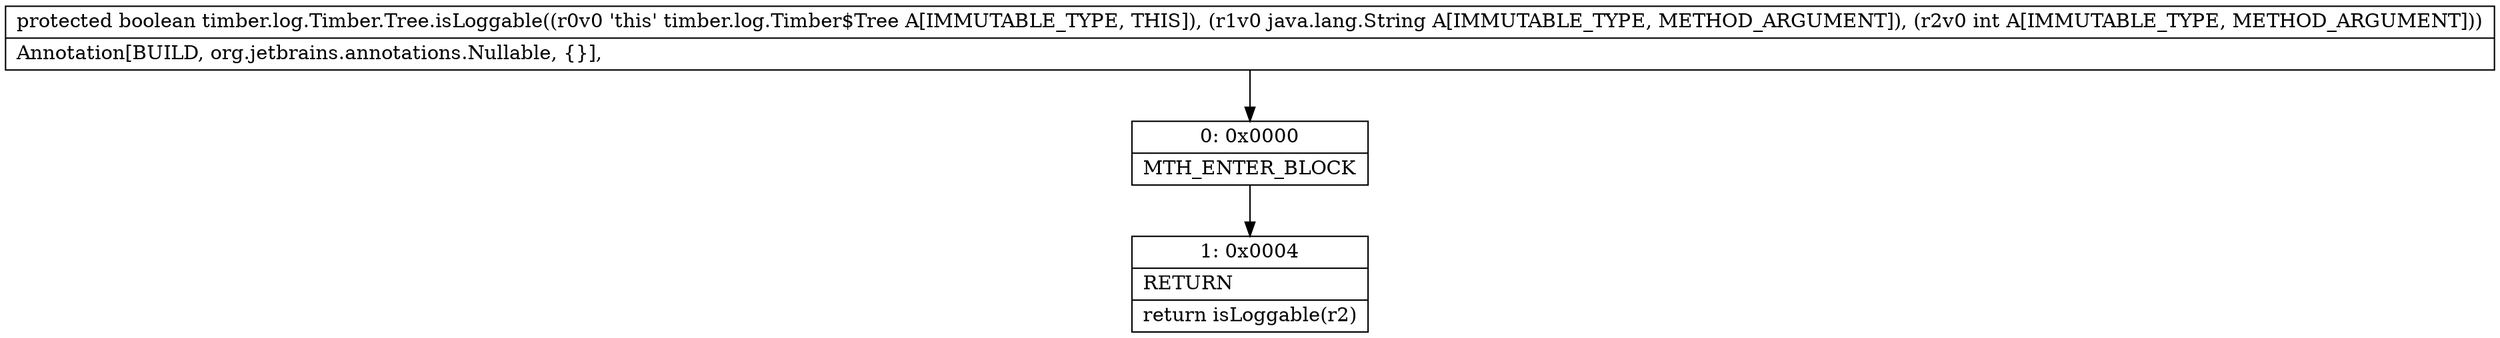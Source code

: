 digraph "CFG fortimber.log.Timber.Tree.isLoggable(Ljava\/lang\/String;I)Z" {
Node_0 [shape=record,label="{0\:\ 0x0000|MTH_ENTER_BLOCK\l}"];
Node_1 [shape=record,label="{1\:\ 0x0004|RETURN\l|return isLoggable(r2)\l}"];
MethodNode[shape=record,label="{protected boolean timber.log.Timber.Tree.isLoggable((r0v0 'this' timber.log.Timber$Tree A[IMMUTABLE_TYPE, THIS]), (r1v0 java.lang.String A[IMMUTABLE_TYPE, METHOD_ARGUMENT]), (r2v0 int A[IMMUTABLE_TYPE, METHOD_ARGUMENT]))  | Annotation[BUILD, org.jetbrains.annotations.Nullable, \{\}], \l}"];
MethodNode -> Node_0;
Node_0 -> Node_1;
}

